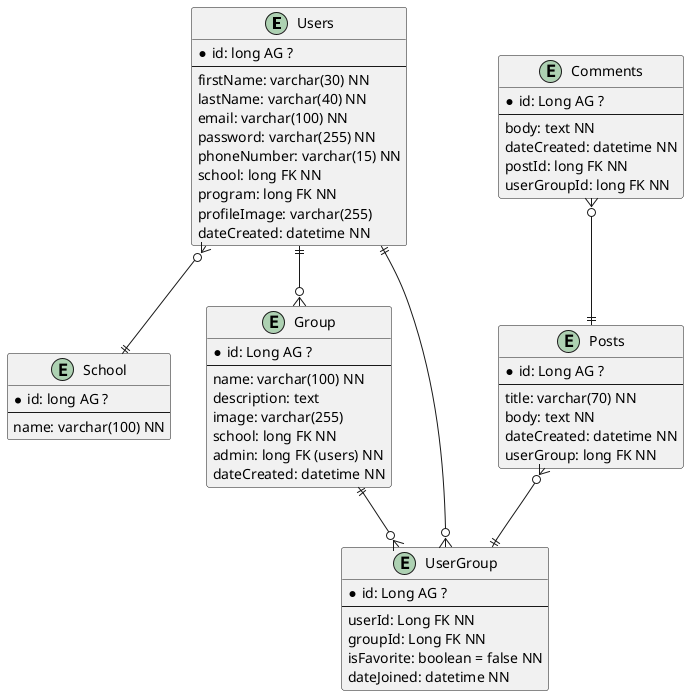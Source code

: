 @startuml
'https://plantuml.com/object-diagram

entity Users{
    * id: long AG ?
    --
    firstName: varchar(30) NN
    lastName: varchar(40) NN
    email: varchar(100) NN
    password: varchar(255) NN
    phoneNumber: varchar(15) NN
    school: long FK NN
    program: long FK NN
    profileImage: varchar(255)
    dateCreated: datetime NN
}

entity School{
    * id: long AG ?
    --
    name: varchar(100) NN
}

entity Group{
    * id: Long AG ?
    --
    name: varchar(100) NN
    description: text
    image: varchar(255)
    school: long FK NN
    admin: long FK (users) NN
    dateCreated: datetime NN
}

entity UserGroup{
    * id: Long AG ?
    --
    userId: Long FK NN
    groupId: Long FK NN
    isFavorite: boolean = false NN
    dateJoined: datetime NN
}

entity Posts{
    * id: Long AG ?
    --
    title: varchar(70) NN
    body: text NN
    dateCreated: datetime NN
    userGroup: long FK NN
}

entity Comments{
    * id: Long AG ?
    --
    body: text NN
    dateCreated: datetime NN
    postId: long FK NN
    userGroupId: long FK NN
}


Users }o--|| School
Users ||--o{ Group
Users ||--o{ UserGroup
Group ||--o{ UserGroup
Posts }o--|| UserGroup
Comments }o--|| Posts


@enduml
